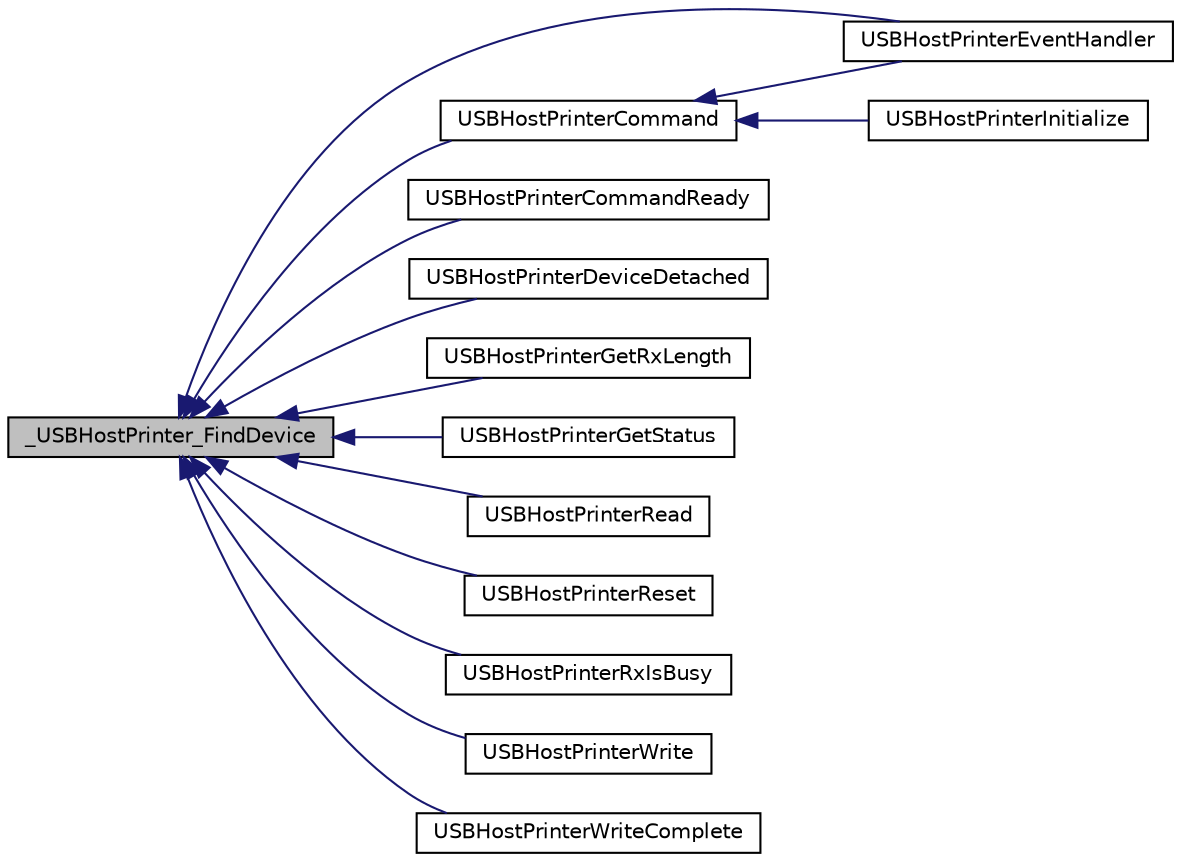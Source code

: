 digraph "_USBHostPrinter_FindDevice"
{
  edge [fontname="Helvetica",fontsize="10",labelfontname="Helvetica",labelfontsize="10"];
  node [fontname="Helvetica",fontsize="10",shape=record];
  rankdir="LR";
  Node1 [label="_USBHostPrinter_FindDevice",height=0.2,width=0.4,color="black", fillcolor="grey75", style="filled", fontcolor="black"];
  Node1 -> Node2 [dir="back",color="midnightblue",fontsize="10",style="solid",fontname="Helvetica"];
  Node2 [label="USBHostPrinterEventHandler",height=0.2,width=0.4,color="black", fillcolor="white", style="filled",URL="$usb__host__printer_8c.html#a5e1b4daf8b38172c637641f4adff5f4d"];
  Node1 -> Node3 [dir="back",color="midnightblue",fontsize="10",style="solid",fontname="Helvetica"];
  Node3 [label="USBHostPrinterCommand",height=0.2,width=0.4,color="black", fillcolor="white", style="filled",URL="$usb__host__printer_8c.html#a69eb4a7d81cbfc11f10262ddbc5c6c4e"];
  Node3 -> Node4 [dir="back",color="midnightblue",fontsize="10",style="solid",fontname="Helvetica"];
  Node4 [label="USBHostPrinterInitialize",height=0.2,width=0.4,color="black", fillcolor="white", style="filled",URL="$usb__host__printer_8c.html#a7c2c11f9c18453fff06b06533ac59f97"];
  Node3 -> Node2 [dir="back",color="midnightblue",fontsize="10",style="solid",fontname="Helvetica"];
  Node1 -> Node5 [dir="back",color="midnightblue",fontsize="10",style="solid",fontname="Helvetica"];
  Node5 [label="USBHostPrinterCommandReady",height=0.2,width=0.4,color="black", fillcolor="white", style="filled",URL="$usb__host__printer_8c.html#adf709877723b4a7fe66f706359ee83ea"];
  Node1 -> Node6 [dir="back",color="midnightblue",fontsize="10",style="solid",fontname="Helvetica"];
  Node6 [label="USBHostPrinterDeviceDetached",height=0.2,width=0.4,color="black", fillcolor="white", style="filled",URL="$usb__host__printer_8c.html#a4c5bd47451d6d852dd8a3c3d421dfc49"];
  Node1 -> Node7 [dir="back",color="midnightblue",fontsize="10",style="solid",fontname="Helvetica"];
  Node7 [label="USBHostPrinterGetRxLength",height=0.2,width=0.4,color="black", fillcolor="white", style="filled",URL="$usb__host__printer_8c.html#aaf5c322226e1ab55e5413a4ff08ff7e1"];
  Node1 -> Node8 [dir="back",color="midnightblue",fontsize="10",style="solid",fontname="Helvetica"];
  Node8 [label="USBHostPrinterGetStatus",height=0.2,width=0.4,color="black", fillcolor="white", style="filled",URL="$usb__host__printer_8c.html#ad889e22b3c483b948895b16354f31d08"];
  Node1 -> Node9 [dir="back",color="midnightblue",fontsize="10",style="solid",fontname="Helvetica"];
  Node9 [label="USBHostPrinterRead",height=0.2,width=0.4,color="black", fillcolor="white", style="filled",URL="$usb__host__printer_8c.html#a435ca6eef12a62794eb8e635320cc68b"];
  Node1 -> Node10 [dir="back",color="midnightblue",fontsize="10",style="solid",fontname="Helvetica"];
  Node10 [label="USBHostPrinterReset",height=0.2,width=0.4,color="black", fillcolor="white", style="filled",URL="$usb__host__printer_8c.html#a81d411dd8e43a87a1dce8a8316f72ddc"];
  Node1 -> Node11 [dir="back",color="midnightblue",fontsize="10",style="solid",fontname="Helvetica"];
  Node11 [label="USBHostPrinterRxIsBusy",height=0.2,width=0.4,color="black", fillcolor="white", style="filled",URL="$usb__host__printer_8c.html#a24ba2b123cbdf4d79c0ff0d8ed629e19"];
  Node1 -> Node12 [dir="back",color="midnightblue",fontsize="10",style="solid",fontname="Helvetica"];
  Node12 [label="USBHostPrinterWrite",height=0.2,width=0.4,color="black", fillcolor="white", style="filled",URL="$usb__host__printer_8c.html#af60f70dd5035278bd3a4d9d6d54032eb"];
  Node1 -> Node13 [dir="back",color="midnightblue",fontsize="10",style="solid",fontname="Helvetica"];
  Node13 [label="USBHostPrinterWriteComplete",height=0.2,width=0.4,color="black", fillcolor="white", style="filled",URL="$usb__host__printer_8c.html#ab4a79025e648bee0a14dd55185b524f5"];
}
